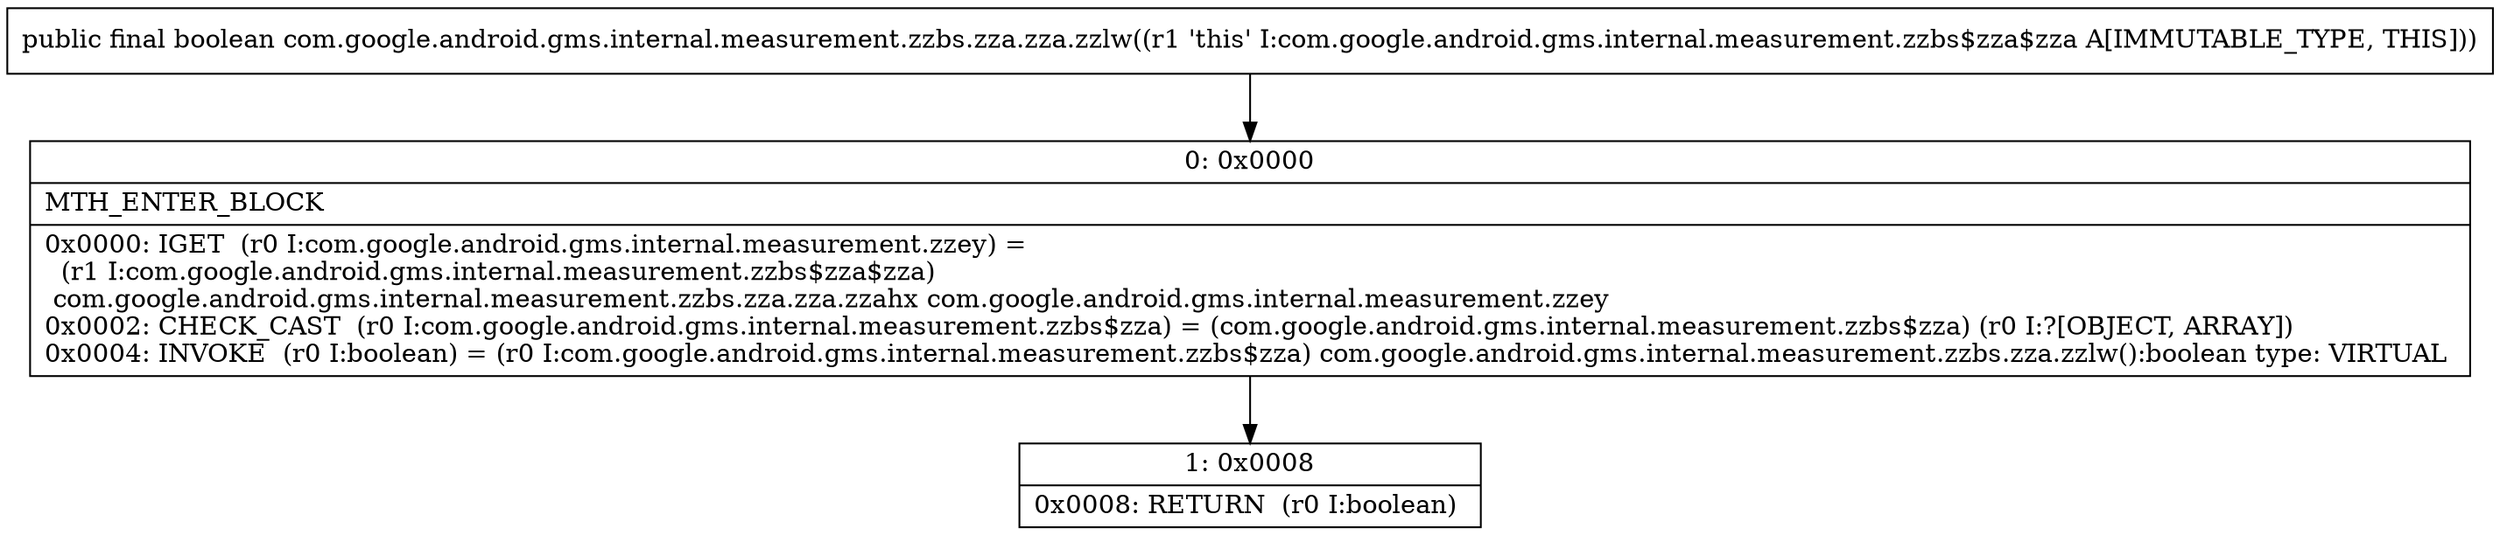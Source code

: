 digraph "CFG forcom.google.android.gms.internal.measurement.zzbs.zza.zza.zzlw()Z" {
Node_0 [shape=record,label="{0\:\ 0x0000|MTH_ENTER_BLOCK\l|0x0000: IGET  (r0 I:com.google.android.gms.internal.measurement.zzey) = \l  (r1 I:com.google.android.gms.internal.measurement.zzbs$zza$zza)\l com.google.android.gms.internal.measurement.zzbs.zza.zza.zzahx com.google.android.gms.internal.measurement.zzey \l0x0002: CHECK_CAST  (r0 I:com.google.android.gms.internal.measurement.zzbs$zza) = (com.google.android.gms.internal.measurement.zzbs$zza) (r0 I:?[OBJECT, ARRAY]) \l0x0004: INVOKE  (r0 I:boolean) = (r0 I:com.google.android.gms.internal.measurement.zzbs$zza) com.google.android.gms.internal.measurement.zzbs.zza.zzlw():boolean type: VIRTUAL \l}"];
Node_1 [shape=record,label="{1\:\ 0x0008|0x0008: RETURN  (r0 I:boolean) \l}"];
MethodNode[shape=record,label="{public final boolean com.google.android.gms.internal.measurement.zzbs.zza.zza.zzlw((r1 'this' I:com.google.android.gms.internal.measurement.zzbs$zza$zza A[IMMUTABLE_TYPE, THIS])) }"];
MethodNode -> Node_0;
Node_0 -> Node_1;
}

